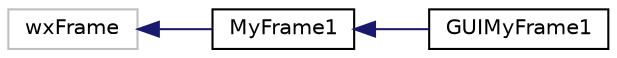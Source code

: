 digraph "Graphical Class Hierarchy"
{
 // LATEX_PDF_SIZE
  edge [fontname="Helvetica",fontsize="10",labelfontname="Helvetica",labelfontsize="10"];
  node [fontname="Helvetica",fontsize="10",shape=record];
  rankdir="LR";
  Node12 [label="wxFrame",height=0.2,width=0.4,color="grey75", fillcolor="white", style="filled",tooltip=" "];
  Node12 -> Node0 [dir="back",color="midnightblue",fontsize="10",style="solid",fontname="Helvetica"];
  Node0 [label="MyFrame1",height=0.2,width=0.4,color="black", fillcolor="white", style="filled",URL="$classMyFrame1.html",tooltip="The main frame class for the application GUI."];
  Node0 -> Node1 [dir="back",color="midnightblue",fontsize="10",style="solid",fontname="Helvetica"];
  Node1 [label="GUIMyFrame1",height=0.2,width=0.4,color="black", fillcolor="white", style="filled",URL="$classGUIMyFrame1.html",tooltip="Main frame class that extends MyFrame1, handling UI interactions and drawing."];
}
